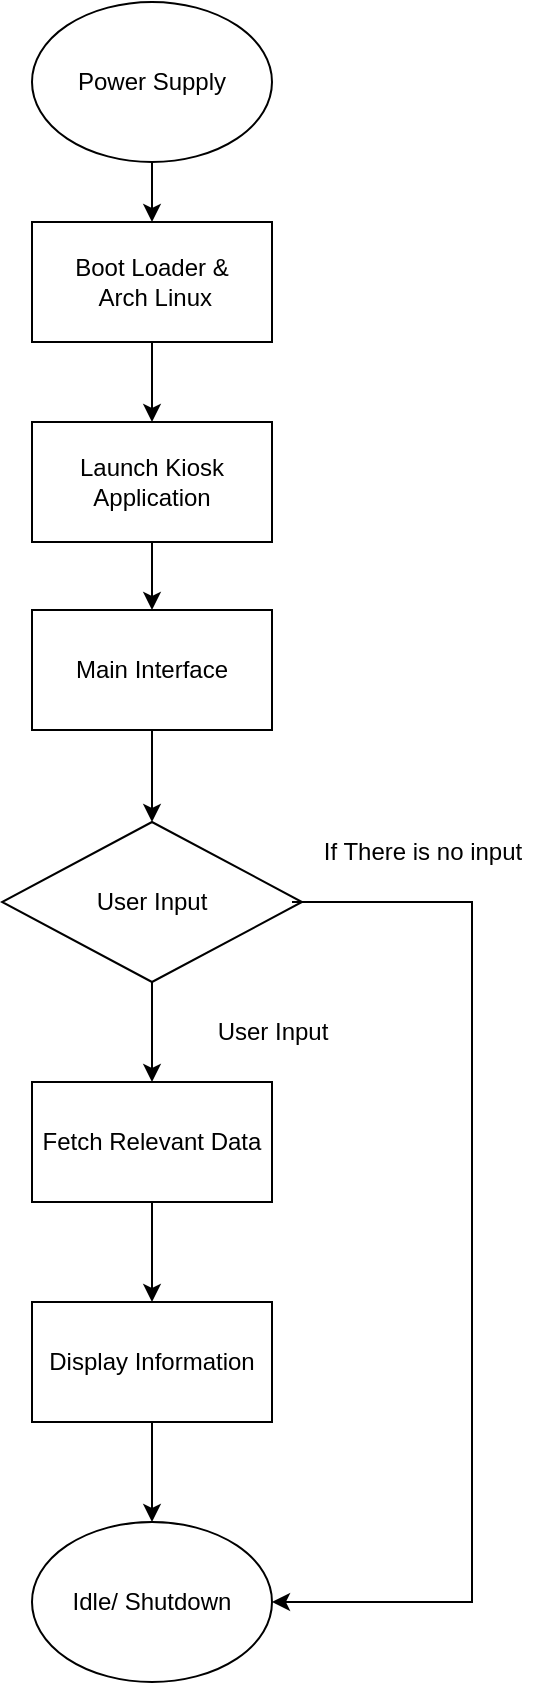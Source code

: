 <mxfile compressed="true" version="26.2.12"><diagram name="Page-1" id="eG5tvo9UgwHiR6DEYF9L"><mxGraphModel dx="526" dy="950" grid="1" gridSize="10" guides="1" tooltips="1" connect="1" arrows="1" fold="1" page="1" pageScale="1" pageWidth="583" pageHeight="827" math="0" shadow="0"><root><mxCell id="0"/><mxCell id="1" parent="0"/><mxCell id="c32ZY7MYhhRMc4Ojms5w-1" value="Power Supply" style="ellipse;whiteSpace=wrap;html=1;align=center;" parent="1" vertex="1"><mxGeometry x="220" y="50" width="120" height="80" as="geometry"/></mxCell><mxCell id="c32ZY7MYhhRMc4Ojms5w-4" value="&lt;div&gt;Boot Loader &amp;amp;&lt;/div&gt;&lt;div&gt;&amp;nbsp;Arch Linux&lt;/div&gt;" style="rounded=0;whiteSpace=wrap;html=1;" parent="1" vertex="1"><mxGeometry x="220" y="160" width="120" height="60" as="geometry"/></mxCell><mxCell id="c32ZY7MYhhRMc4Ojms5w-5" value="Launch Kiosk Application" style="rounded=0;whiteSpace=wrap;html=1;" parent="1" vertex="1"><mxGeometry x="220" y="260" width="120" height="60" as="geometry"/></mxCell><mxCell id="c32ZY7MYhhRMc4Ojms5w-6" value="Main Interface" style="rounded=0;whiteSpace=wrap;html=1;" parent="1" vertex="1"><mxGeometry x="220" y="354" width="120" height="60" as="geometry"/></mxCell><mxCell id="c32ZY7MYhhRMc4Ojms5w-7" value="User Input " style="rhombus;whiteSpace=wrap;html=1;" parent="1" vertex="1"><mxGeometry x="205" y="460" width="150" height="80" as="geometry"/></mxCell><mxCell id="uDsx8CJwIFzQs6q5QMoa-10" style="edgeStyle=orthogonalEdgeStyle;rounded=0;orthogonalLoop=1;jettySize=auto;html=1;exitX=0.5;exitY=1;exitDx=0;exitDy=0;entryX=0.5;entryY=0;entryDx=0;entryDy=0;" edge="1" parent="1" source="c32ZY7MYhhRMc4Ojms5w-8" target="uDsx8CJwIFzQs6q5QMoa-1"><mxGeometry relative="1" as="geometry"/></mxCell><mxCell id="c32ZY7MYhhRMc4Ojms5w-8" value="Fetch Relevant Data" style="rounded=0;whiteSpace=wrap;html=1;" parent="1" vertex="1"><mxGeometry x="220" y="590" width="120" height="60" as="geometry"/></mxCell><mxCell id="uDsx8CJwIFzQs6q5QMoa-11" style="edgeStyle=orthogonalEdgeStyle;rounded=0;orthogonalLoop=1;jettySize=auto;html=1;exitX=0.5;exitY=1;exitDx=0;exitDy=0;entryX=0.5;entryY=0;entryDx=0;entryDy=0;" edge="1" parent="1" source="uDsx8CJwIFzQs6q5QMoa-1" target="uDsx8CJwIFzQs6q5QMoa-2"><mxGeometry relative="1" as="geometry"/></mxCell><mxCell id="uDsx8CJwIFzQs6q5QMoa-1" value="Display Information" style="rounded=0;whiteSpace=wrap;html=1;" vertex="1" parent="1"><mxGeometry x="220" y="700" width="120" height="60" as="geometry"/></mxCell><mxCell id="uDsx8CJwIFzQs6q5QMoa-2" value="Idle/ Shutdown" style="ellipse;whiteSpace=wrap;html=1;align=center;" vertex="1" parent="1"><mxGeometry x="220" y="810" width="120" height="80" as="geometry"/></mxCell><mxCell id="uDsx8CJwIFzQs6q5QMoa-3" value="" style="edgeStyle=none;orthogonalLoop=1;jettySize=auto;html=1;rounded=0;entryX=1;entryY=0.5;entryDx=0;entryDy=0;" edge="1" parent="1" target="uDsx8CJwIFzQs6q5QMoa-2"><mxGeometry width="100" relative="1" as="geometry"><mxPoint x="350" y="500" as="sourcePoint"/><mxPoint x="440" y="870" as="targetPoint"/><Array as="points"><mxPoint x="440" y="500"/><mxPoint x="440" y="850"/></Array></mxGeometry></mxCell><mxCell id="uDsx8CJwIFzQs6q5QMoa-4" value="" style="endArrow=classic;html=1;rounded=0;entryX=0.5;entryY=0;entryDx=0;entryDy=0;" edge="1" parent="1" source="c32ZY7MYhhRMc4Ojms5w-1" target="c32ZY7MYhhRMc4Ojms5w-4"><mxGeometry width="50" height="50" relative="1" as="geometry"><mxPoint x="270" y="550" as="sourcePoint"/><mxPoint x="320" y="500" as="targetPoint"/></mxGeometry></mxCell><mxCell id="uDsx8CJwIFzQs6q5QMoa-5" value="" style="endArrow=classic;html=1;rounded=0;exitX=0.5;exitY=1;exitDx=0;exitDy=0;entryX=0.5;entryY=0;entryDx=0;entryDy=0;" edge="1" parent="1" source="c32ZY7MYhhRMc4Ojms5w-4" target="c32ZY7MYhhRMc4Ojms5w-5"><mxGeometry width="50" height="50" relative="1" as="geometry"><mxPoint x="270" y="550" as="sourcePoint"/><mxPoint x="320" y="500" as="targetPoint"/></mxGeometry></mxCell><mxCell id="uDsx8CJwIFzQs6q5QMoa-6" value="" style="endArrow=classic;html=1;rounded=0;exitX=0.5;exitY=1;exitDx=0;exitDy=0;entryX=0.5;entryY=0;entryDx=0;entryDy=0;" edge="1" parent="1" source="c32ZY7MYhhRMc4Ojms5w-5" target="c32ZY7MYhhRMc4Ojms5w-6"><mxGeometry width="50" height="50" relative="1" as="geometry"><mxPoint x="270" y="550" as="sourcePoint"/><mxPoint x="320" y="500" as="targetPoint"/></mxGeometry></mxCell><mxCell id="uDsx8CJwIFzQs6q5QMoa-7" value="" style="endArrow=classic;html=1;rounded=0;exitX=0.5;exitY=1;exitDx=0;exitDy=0;entryX=0.5;entryY=0;entryDx=0;entryDy=0;" edge="1" parent="1" source="c32ZY7MYhhRMc4Ojms5w-6" target="c32ZY7MYhhRMc4Ojms5w-7"><mxGeometry width="50" height="50" relative="1" as="geometry"><mxPoint x="270" y="550" as="sourcePoint"/><mxPoint x="320" y="500" as="targetPoint"/></mxGeometry></mxCell><mxCell id="uDsx8CJwIFzQs6q5QMoa-8" value="" style="endArrow=classic;html=1;rounded=0;entryX=0.5;entryY=0;entryDx=0;entryDy=0;" edge="1" parent="1" target="c32ZY7MYhhRMc4Ojms5w-8"><mxGeometry width="50" height="50" relative="1" as="geometry"><mxPoint x="280" y="540" as="sourcePoint"/><mxPoint x="320" y="500" as="targetPoint"/></mxGeometry></mxCell><mxCell id="uDsx8CJwIFzQs6q5QMoa-12" value="If There is no input " style="text;html=1;align=center;verticalAlign=middle;resizable=0;points=[];autosize=1;strokeColor=none;fillColor=none;" vertex="1" parent="1"><mxGeometry x="355" y="460" width="120" height="30" as="geometry"/></mxCell><mxCell id="uDsx8CJwIFzQs6q5QMoa-13" value="User Input" style="text;html=1;align=center;verticalAlign=middle;resizable=0;points=[];autosize=1;strokeColor=none;fillColor=none;" vertex="1" parent="1"><mxGeometry x="300" y="550" width="80" height="30" as="geometry"/></mxCell></root></mxGraphModel></diagram></mxfile>